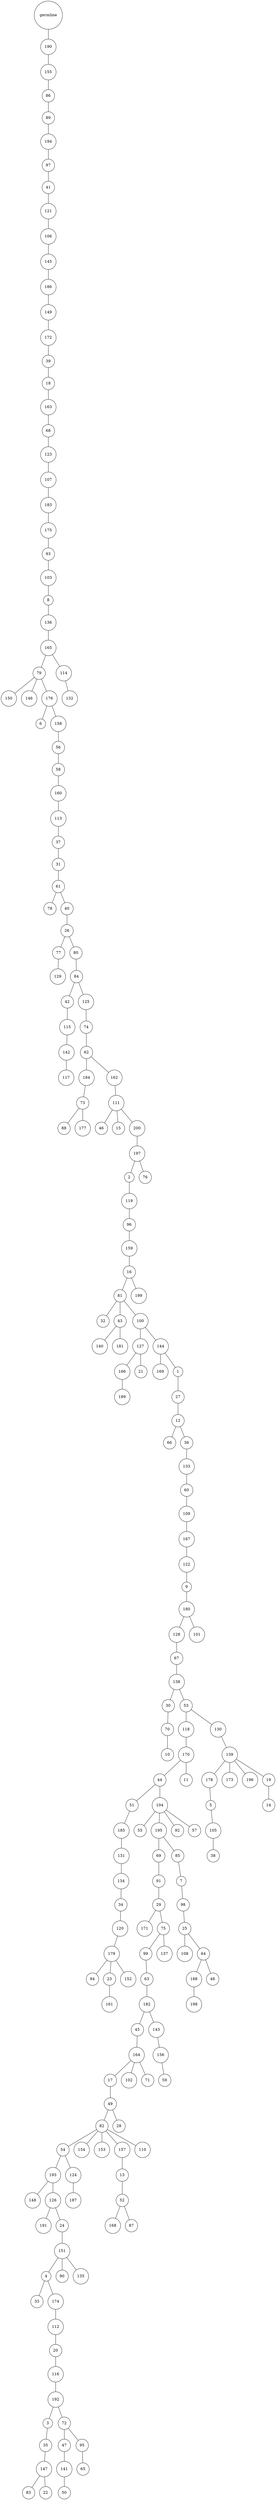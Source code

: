 graph {
	rankdir=UD;
	splines=line;
	node [shape=circle]
	"0x7fc838e91520" [label="germline"];
	"0x7fc838e91550" [label="190"];
	"0x7fc838e91520" -- "0x7fc838e91550" ;
	"0x7fc838e91580" [label="155"];
	"0x7fc838e91550" -- "0x7fc838e91580" ;
	"0x7fc838e915b0" [label="86"];
	"0x7fc838e91580" -- "0x7fc838e915b0" ;
	"0x7fc838e915e0" [label="89"];
	"0x7fc838e915b0" -- "0x7fc838e915e0" ;
	"0x7fc838e91610" [label="194"];
	"0x7fc838e915e0" -- "0x7fc838e91610" ;
	"0x7fc838e91640" [label="97"];
	"0x7fc838e91610" -- "0x7fc838e91640" ;
	"0x7fc838e91670" [label="41"];
	"0x7fc838e91640" -- "0x7fc838e91670" ;
	"0x7fc838e916a0" [label="121"];
	"0x7fc838e91670" -- "0x7fc838e916a0" ;
	"0x7fc838e916d0" [label="106"];
	"0x7fc838e916a0" -- "0x7fc838e916d0" ;
	"0x7fc838e91700" [label="145"];
	"0x7fc838e916d0" -- "0x7fc838e91700" ;
	"0x7fc838e91730" [label="186"];
	"0x7fc838e91700" -- "0x7fc838e91730" ;
	"0x7fc838e91760" [label="149"];
	"0x7fc838e91730" -- "0x7fc838e91760" ;
	"0x7fc838e91790" [label="172"];
	"0x7fc838e91760" -- "0x7fc838e91790" ;
	"0x7fc838e917c0" [label="39"];
	"0x7fc838e91790" -- "0x7fc838e917c0" ;
	"0x7fc838e917f0" [label="18"];
	"0x7fc838e917c0" -- "0x7fc838e917f0" ;
	"0x7fc838e91820" [label="163"];
	"0x7fc838e917f0" -- "0x7fc838e91820" ;
	"0x7fc838e91850" [label="68"];
	"0x7fc838e91820" -- "0x7fc838e91850" ;
	"0x7fc838e91880" [label="123"];
	"0x7fc838e91850" -- "0x7fc838e91880" ;
	"0x7fc838e918b0" [label="107"];
	"0x7fc838e91880" -- "0x7fc838e918b0" ;
	"0x7fc838e918e0" [label="183"];
	"0x7fc838e918b0" -- "0x7fc838e918e0" ;
	"0x7fc838e91910" [label="175"];
	"0x7fc838e918e0" -- "0x7fc838e91910" ;
	"0x7fc838e91940" [label="93"];
	"0x7fc838e91910" -- "0x7fc838e91940" ;
	"0x7fc838e91970" [label="103"];
	"0x7fc838e91940" -- "0x7fc838e91970" ;
	"0x7fc838e919a0" [label="8"];
	"0x7fc838e91970" -- "0x7fc838e919a0" ;
	"0x7fc838e919d0" [label="136"];
	"0x7fc838e919a0" -- "0x7fc838e919d0" ;
	"0x7fc838e91a00" [label="165"];
	"0x7fc838e919d0" -- "0x7fc838e91a00" ;
	"0x7fc838e91a30" [label="79"];
	"0x7fc838e91a00" -- "0x7fc838e91a30" ;
	"0x7fc838e91a60" [label="150"];
	"0x7fc838e91a30" -- "0x7fc838e91a60" ;
	"0x7fc838e91a90" [label="146"];
	"0x7fc838e91a30" -- "0x7fc838e91a90" ;
	"0x7fc838e91ac0" [label="176"];
	"0x7fc838e91a30" -- "0x7fc838e91ac0" ;
	"0x7fc838e91af0" [label="6"];
	"0x7fc838e91ac0" -- "0x7fc838e91af0" ;
	"0x7fc838e91b20" [label="158"];
	"0x7fc838e91ac0" -- "0x7fc838e91b20" ;
	"0x7fc838e91b50" [label="56"];
	"0x7fc838e91b20" -- "0x7fc838e91b50" ;
	"0x7fc838e91b80" [label="58"];
	"0x7fc838e91b50" -- "0x7fc838e91b80" ;
	"0x7fc838e91bb0" [label="160"];
	"0x7fc838e91b80" -- "0x7fc838e91bb0" ;
	"0x7fc838e91be0" [label="113"];
	"0x7fc838e91bb0" -- "0x7fc838e91be0" ;
	"0x7fc838e91c10" [label="37"];
	"0x7fc838e91be0" -- "0x7fc838e91c10" ;
	"0x7fc838e91c40" [label="31"];
	"0x7fc838e91c10" -- "0x7fc838e91c40" ;
	"0x7fc838e91c70" [label="61"];
	"0x7fc838e91c40" -- "0x7fc838e91c70" ;
	"0x7fc838e91ca0" [label="78"];
	"0x7fc838e91c70" -- "0x7fc838e91ca0" ;
	"0x7fc838e91cd0" [label="40"];
	"0x7fc838e91c70" -- "0x7fc838e91cd0" ;
	"0x7fc838e91d00" [label="26"];
	"0x7fc838e91cd0" -- "0x7fc838e91d00" ;
	"0x7fc838e91d30" [label="77"];
	"0x7fc838e91d00" -- "0x7fc838e91d30" ;
	"0x7fc838e91d60" [label="129"];
	"0x7fc838e91d30" -- "0x7fc838e91d60" ;
	"0x7fc838e91d90" [label="80"];
	"0x7fc838e91d00" -- "0x7fc838e91d90" ;
	"0x7fc838e91dc0" [label="84"];
	"0x7fc838e91d90" -- "0x7fc838e91dc0" ;
	"0x7fc838e91df0" [label="42"];
	"0x7fc838e91dc0" -- "0x7fc838e91df0" ;
	"0x7fc838e91e20" [label="115"];
	"0x7fc838e91df0" -- "0x7fc838e91e20" ;
	"0x7fc838e91e50" [label="142"];
	"0x7fc838e91e20" -- "0x7fc838e91e50" ;
	"0x7fc838e91e80" [label="117"];
	"0x7fc838e91e50" -- "0x7fc838e91e80" ;
	"0x7fc838e91eb0" [label="125"];
	"0x7fc838e91dc0" -- "0x7fc838e91eb0" ;
	"0x7fc838e91ee0" [label="74"];
	"0x7fc838e91eb0" -- "0x7fc838e91ee0" ;
	"0x7fc838e91f10" [label="62"];
	"0x7fc838e91ee0" -- "0x7fc838e91f10" ;
	"0x7fc838e91f40" [label="184"];
	"0x7fc838e91f10" -- "0x7fc838e91f40" ;
	"0x7fc838e91f70" [label="73"];
	"0x7fc838e91f40" -- "0x7fc838e91f70" ;
	"0x7fc838e91fa0" [label="88"];
	"0x7fc838e91f70" -- "0x7fc838e91fa0" ;
	"0x7fc838e91fd0" [label="177"];
	"0x7fc838e91f70" -- "0x7fc838e91fd0" ;
	"0x7fc838e96040" [label="162"];
	"0x7fc838e91f10" -- "0x7fc838e96040" ;
	"0x7fc838e96070" [label="111"];
	"0x7fc838e96040" -- "0x7fc838e96070" ;
	"0x7fc838e960a0" [label="46"];
	"0x7fc838e96070" -- "0x7fc838e960a0" ;
	"0x7fc838e960d0" [label="15"];
	"0x7fc838e96070" -- "0x7fc838e960d0" ;
	"0x7fc838e96100" [label="200"];
	"0x7fc838e96070" -- "0x7fc838e96100" ;
	"0x7fc838e96130" [label="197"];
	"0x7fc838e96100" -- "0x7fc838e96130" ;
	"0x7fc838e96160" [label="2"];
	"0x7fc838e96130" -- "0x7fc838e96160" ;
	"0x7fc838e96190" [label="119"];
	"0x7fc838e96160" -- "0x7fc838e96190" ;
	"0x7fc838e961c0" [label="96"];
	"0x7fc838e96190" -- "0x7fc838e961c0" ;
	"0x7fc838e961f0" [label="159"];
	"0x7fc838e961c0" -- "0x7fc838e961f0" ;
	"0x7fc838e96220" [label="16"];
	"0x7fc838e961f0" -- "0x7fc838e96220" ;
	"0x7fc838e96250" [label="81"];
	"0x7fc838e96220" -- "0x7fc838e96250" ;
	"0x7fc838e96280" [label="32"];
	"0x7fc838e96250" -- "0x7fc838e96280" ;
	"0x7fc838e962b0" [label="43"];
	"0x7fc838e96250" -- "0x7fc838e962b0" ;
	"0x7fc838e962e0" [label="140"];
	"0x7fc838e962b0" -- "0x7fc838e962e0" ;
	"0x7fc838e96310" [label="181"];
	"0x7fc838e962b0" -- "0x7fc838e96310" ;
	"0x7fc838e96340" [label="100"];
	"0x7fc838e96250" -- "0x7fc838e96340" ;
	"0x7fc838e96370" [label="127"];
	"0x7fc838e96340" -- "0x7fc838e96370" ;
	"0x7fc838e963a0" [label="166"];
	"0x7fc838e96370" -- "0x7fc838e963a0" ;
	"0x7fc838e963d0" [label="189"];
	"0x7fc838e963a0" -- "0x7fc838e963d0" ;
	"0x7fc838e96400" [label="21"];
	"0x7fc838e96370" -- "0x7fc838e96400" ;
	"0x7fc838e96430" [label="144"];
	"0x7fc838e96340" -- "0x7fc838e96430" ;
	"0x7fc838e96460" [label="169"];
	"0x7fc838e96430" -- "0x7fc838e96460" ;
	"0x7fc838e96490" [label="1"];
	"0x7fc838e96430" -- "0x7fc838e96490" ;
	"0x7fc838e964c0" [label="27"];
	"0x7fc838e96490" -- "0x7fc838e964c0" ;
	"0x7fc838e964f0" [label="12"];
	"0x7fc838e964c0" -- "0x7fc838e964f0" ;
	"0x7fc838e96520" [label="66"];
	"0x7fc838e964f0" -- "0x7fc838e96520" ;
	"0x7fc838e96550" [label="36"];
	"0x7fc838e964f0" -- "0x7fc838e96550" ;
	"0x7fc838e96580" [label="133"];
	"0x7fc838e96550" -- "0x7fc838e96580" ;
	"0x7fc838e965b0" [label="60"];
	"0x7fc838e96580" -- "0x7fc838e965b0" ;
	"0x7fc838e965e0" [label="109"];
	"0x7fc838e965b0" -- "0x7fc838e965e0" ;
	"0x7fc838e96610" [label="167"];
	"0x7fc838e965e0" -- "0x7fc838e96610" ;
	"0x7fc838e96640" [label="122"];
	"0x7fc838e96610" -- "0x7fc838e96640" ;
	"0x7fc838e96670" [label="9"];
	"0x7fc838e96640" -- "0x7fc838e96670" ;
	"0x7fc838e966a0" [label="180"];
	"0x7fc838e96670" -- "0x7fc838e966a0" ;
	"0x7fc838e966d0" [label="128"];
	"0x7fc838e966a0" -- "0x7fc838e966d0" ;
	"0x7fc838e96700" [label="67"];
	"0x7fc838e966d0" -- "0x7fc838e96700" ;
	"0x7fc838e96730" [label="138"];
	"0x7fc838e96700" -- "0x7fc838e96730" ;
	"0x7fc838e96760" [label="30"];
	"0x7fc838e96730" -- "0x7fc838e96760" ;
	"0x7fc838e96790" [label="70"];
	"0x7fc838e96760" -- "0x7fc838e96790" ;
	"0x7fc838e967c0" [label="10"];
	"0x7fc838e96790" -- "0x7fc838e967c0" ;
	"0x7fc838e967f0" [label="53"];
	"0x7fc838e96730" -- "0x7fc838e967f0" ;
	"0x7fc838e96820" [label="118"];
	"0x7fc838e967f0" -- "0x7fc838e96820" ;
	"0x7fc838e96850" [label="170"];
	"0x7fc838e96820" -- "0x7fc838e96850" ;
	"0x7fc838e96880" [label="44"];
	"0x7fc838e96850" -- "0x7fc838e96880" ;
	"0x7fc838e968b0" [label="51"];
	"0x7fc838e96880" -- "0x7fc838e968b0" ;
	"0x7fc838e968e0" [label="185"];
	"0x7fc838e968b0" -- "0x7fc838e968e0" ;
	"0x7fc838e96910" [label="131"];
	"0x7fc838e968e0" -- "0x7fc838e96910" ;
	"0x7fc838e96940" [label="134"];
	"0x7fc838e96910" -- "0x7fc838e96940" ;
	"0x7fc838e96970" [label="34"];
	"0x7fc838e96940" -- "0x7fc838e96970" ;
	"0x7fc838e969a0" [label="120"];
	"0x7fc838e96970" -- "0x7fc838e969a0" ;
	"0x7fc838e969d0" [label="179"];
	"0x7fc838e969a0" -- "0x7fc838e969d0" ;
	"0x7fc838e96a00" [label="94"];
	"0x7fc838e969d0" -- "0x7fc838e96a00" ;
	"0x7fc838e96a30" [label="23"];
	"0x7fc838e969d0" -- "0x7fc838e96a30" ;
	"0x7fc838e96a60" [label="161"];
	"0x7fc838e96a30" -- "0x7fc838e96a60" ;
	"0x7fc838e96a90" [label="152"];
	"0x7fc838e969d0" -- "0x7fc838e96a90" ;
	"0x7fc838e96ac0" [label="104"];
	"0x7fc838e96880" -- "0x7fc838e96ac0" ;
	"0x7fc838e96af0" [label="55"];
	"0x7fc838e96ac0" -- "0x7fc838e96af0" ;
	"0x7fc838e96b20" [label="195"];
	"0x7fc838e96ac0" -- "0x7fc838e96b20" ;
	"0x7fc838e96b50" [label="69"];
	"0x7fc838e96b20" -- "0x7fc838e96b50" ;
	"0x7fc838e96b80" [label="91"];
	"0x7fc838e96b50" -- "0x7fc838e96b80" ;
	"0x7fc838e96bb0" [label="29"];
	"0x7fc838e96b80" -- "0x7fc838e96bb0" ;
	"0x7fc838e96be0" [label="171"];
	"0x7fc838e96bb0" -- "0x7fc838e96be0" ;
	"0x7fc838e96c10" [label="75"];
	"0x7fc838e96bb0" -- "0x7fc838e96c10" ;
	"0x7fc838e96c40" [label="99"];
	"0x7fc838e96c10" -- "0x7fc838e96c40" ;
	"0x7fc838e96c70" [label="63"];
	"0x7fc838e96c40" -- "0x7fc838e96c70" ;
	"0x7fc838e96ca0" [label="182"];
	"0x7fc838e96c70" -- "0x7fc838e96ca0" ;
	"0x7fc838e96cd0" [label="45"];
	"0x7fc838e96ca0" -- "0x7fc838e96cd0" ;
	"0x7fc838e96d00" [label="164"];
	"0x7fc838e96cd0" -- "0x7fc838e96d00" ;
	"0x7fc838e96d30" [label="17"];
	"0x7fc838e96d00" -- "0x7fc838e96d30" ;
	"0x7fc838e96d60" [label="49"];
	"0x7fc838e96d30" -- "0x7fc838e96d60" ;
	"0x7fc838e96d90" [label="82"];
	"0x7fc838e96d60" -- "0x7fc838e96d90" ;
	"0x7fc838e96dc0" [label="54"];
	"0x7fc838e96d90" -- "0x7fc838e96dc0" ;
	"0x7fc838e96df0" [label="193"];
	"0x7fc838e96dc0" -- "0x7fc838e96df0" ;
	"0x7fc838e96e20" [label="148"];
	"0x7fc838e96df0" -- "0x7fc838e96e20" ;
	"0x7fc838e96e50" [label="126"];
	"0x7fc838e96df0" -- "0x7fc838e96e50" ;
	"0x7fc838e96e80" [label="191"];
	"0x7fc838e96e50" -- "0x7fc838e96e80" ;
	"0x7fc838e96eb0" [label="24"];
	"0x7fc838e96e50" -- "0x7fc838e96eb0" ;
	"0x7fc838e96ee0" [label="151"];
	"0x7fc838e96eb0" -- "0x7fc838e96ee0" ;
	"0x7fc838e96f10" [label="4"];
	"0x7fc838e96ee0" -- "0x7fc838e96f10" ;
	"0x7fc838e96f40" [label="33"];
	"0x7fc838e96f10" -- "0x7fc838e96f40" ;
	"0x7fc838e96f70" [label="174"];
	"0x7fc838e96f10" -- "0x7fc838e96f70" ;
	"0x7fc838e96fa0" [label="112"];
	"0x7fc838e96f70" -- "0x7fc838e96fa0" ;
	"0x7fc838e96fd0" [label="20"];
	"0x7fc838e96fa0" -- "0x7fc838e96fd0" ;
	"0x7fc838e9c040" [label="116"];
	"0x7fc838e96fd0" -- "0x7fc838e9c040" ;
	"0x7fc838e9c070" [label="192"];
	"0x7fc838e9c040" -- "0x7fc838e9c070" ;
	"0x7fc838e9c0a0" [label="3"];
	"0x7fc838e9c070" -- "0x7fc838e9c0a0" ;
	"0x7fc838e9c0d0" [label="35"];
	"0x7fc838e9c0a0" -- "0x7fc838e9c0d0" ;
	"0x7fc838e9c100" [label="147"];
	"0x7fc838e9c0d0" -- "0x7fc838e9c100" ;
	"0x7fc838e9c130" [label="83"];
	"0x7fc838e9c100" -- "0x7fc838e9c130" ;
	"0x7fc838e9c160" [label="22"];
	"0x7fc838e9c100" -- "0x7fc838e9c160" ;
	"0x7fc838e9c190" [label="72"];
	"0x7fc838e9c070" -- "0x7fc838e9c190" ;
	"0x7fc838e9c1c0" [label="47"];
	"0x7fc838e9c190" -- "0x7fc838e9c1c0" ;
	"0x7fc838e9c1f0" [label="141"];
	"0x7fc838e9c1c0" -- "0x7fc838e9c1f0" ;
	"0x7fc838e9c220" [label="50"];
	"0x7fc838e9c1f0" -- "0x7fc838e9c220" ;
	"0x7fc838e9c250" [label="95"];
	"0x7fc838e9c190" -- "0x7fc838e9c250" ;
	"0x7fc838e9c280" [label="65"];
	"0x7fc838e9c250" -- "0x7fc838e9c280" ;
	"0x7fc838e9c2b0" [label="90"];
	"0x7fc838e96ee0" -- "0x7fc838e9c2b0" ;
	"0x7fc838e9c2e0" [label="135"];
	"0x7fc838e96ee0" -- "0x7fc838e9c2e0" ;
	"0x7fc838e9c310" [label="124"];
	"0x7fc838e96dc0" -- "0x7fc838e9c310" ;
	"0x7fc838e9c340" [label="187"];
	"0x7fc838e9c310" -- "0x7fc838e9c340" ;
	"0x7fc838e9c370" [label="154"];
	"0x7fc838e96d90" -- "0x7fc838e9c370" ;
	"0x7fc838e9c3a0" [label="153"];
	"0x7fc838e96d90" -- "0x7fc838e9c3a0" ;
	"0x7fc838e9c3d0" [label="157"];
	"0x7fc838e96d90" -- "0x7fc838e9c3d0" ;
	"0x7fc838e9c400" [label="13"];
	"0x7fc838e9c3d0" -- "0x7fc838e9c400" ;
	"0x7fc838e9c430" [label="52"];
	"0x7fc838e9c400" -- "0x7fc838e9c430" ;
	"0x7fc838e9c460" [label="168"];
	"0x7fc838e9c430" -- "0x7fc838e9c460" ;
	"0x7fc838e9c490" [label="87"];
	"0x7fc838e9c430" -- "0x7fc838e9c490" ;
	"0x7fc838e9c4c0" [label="110"];
	"0x7fc838e96d90" -- "0x7fc838e9c4c0" ;
	"0x7fc838e9c4f0" [label="28"];
	"0x7fc838e96d60" -- "0x7fc838e9c4f0" ;
	"0x7fc838e9c520" [label="102"];
	"0x7fc838e96d00" -- "0x7fc838e9c520" ;
	"0x7fc838e9c550" [label="71"];
	"0x7fc838e96d00" -- "0x7fc838e9c550" ;
	"0x7fc838e9c580" [label="143"];
	"0x7fc838e96ca0" -- "0x7fc838e9c580" ;
	"0x7fc838e9c5b0" [label="156"];
	"0x7fc838e9c580" -- "0x7fc838e9c5b0" ;
	"0x7fc838e9c5e0" [label="59"];
	"0x7fc838e9c5b0" -- "0x7fc838e9c5e0" ;
	"0x7fc838e9c610" [label="137"];
	"0x7fc838e96c10" -- "0x7fc838e9c610" ;
	"0x7fc838e9c640" [label="85"];
	"0x7fc838e96b20" -- "0x7fc838e9c640" ;
	"0x7fc838e9c670" [label="7"];
	"0x7fc838e9c640" -- "0x7fc838e9c670" ;
	"0x7fc838e9c6a0" [label="98"];
	"0x7fc838e9c670" -- "0x7fc838e9c6a0" ;
	"0x7fc838e9c6d0" [label="25"];
	"0x7fc838e9c6a0" -- "0x7fc838e9c6d0" ;
	"0x7fc838e9c700" [label="108"];
	"0x7fc838e9c6d0" -- "0x7fc838e9c700" ;
	"0x7fc838e9c730" [label="64"];
	"0x7fc838e9c6d0" -- "0x7fc838e9c730" ;
	"0x7fc838e9c760" [label="188"];
	"0x7fc838e9c730" -- "0x7fc838e9c760" ;
	"0x7fc838e9c790" [label="198"];
	"0x7fc838e9c760" -- "0x7fc838e9c790" ;
	"0x7fc838e9c7c0" [label="48"];
	"0x7fc838e9c730" -- "0x7fc838e9c7c0" ;
	"0x7fc838e9c7f0" [label="92"];
	"0x7fc838e96ac0" -- "0x7fc838e9c7f0" ;
	"0x7fc838e9c820" [label="57"];
	"0x7fc838e96ac0" -- "0x7fc838e9c820" ;
	"0x7fc838e9c850" [label="11"];
	"0x7fc838e96850" -- "0x7fc838e9c850" ;
	"0x7fc838e9c880" [label="130"];
	"0x7fc838e967f0" -- "0x7fc838e9c880" ;
	"0x7fc838e9c8b0" [label="139"];
	"0x7fc838e9c880" -- "0x7fc838e9c8b0" ;
	"0x7fc838e9c8e0" [label="178"];
	"0x7fc838e9c8b0" -- "0x7fc838e9c8e0" ;
	"0x7fc838e9c910" [label="5"];
	"0x7fc838e9c8e0" -- "0x7fc838e9c910" ;
	"0x7fc838e9c940" [label="105"];
	"0x7fc838e9c910" -- "0x7fc838e9c940" ;
	"0x7fc838e9c970" [label="38"];
	"0x7fc838e9c940" -- "0x7fc838e9c970" ;
	"0x7fc838e9c9a0" [label="173"];
	"0x7fc838e9c8b0" -- "0x7fc838e9c9a0" ;
	"0x7fc838e9c9d0" [label="196"];
	"0x7fc838e9c8b0" -- "0x7fc838e9c9d0" ;
	"0x7fc838e9ca00" [label="19"];
	"0x7fc838e9c8b0" -- "0x7fc838e9ca00" ;
	"0x7fc838e9ca30" [label="14"];
	"0x7fc838e9ca00" -- "0x7fc838e9ca30" ;
	"0x7fc838e9ca60" [label="101"];
	"0x7fc838e966a0" -- "0x7fc838e9ca60" ;
	"0x7fc838e9ca90" [label="199"];
	"0x7fc838e96220" -- "0x7fc838e9ca90" ;
	"0x7fc838e9cac0" [label="76"];
	"0x7fc838e96130" -- "0x7fc838e9cac0" ;
	"0x7fc838e9caf0" [label="114"];
	"0x7fc838e91a00" -- "0x7fc838e9caf0" ;
	"0x7fc838e9cb20" [label="132"];
	"0x7fc838e9caf0" -- "0x7fc838e9cb20" ;
}
